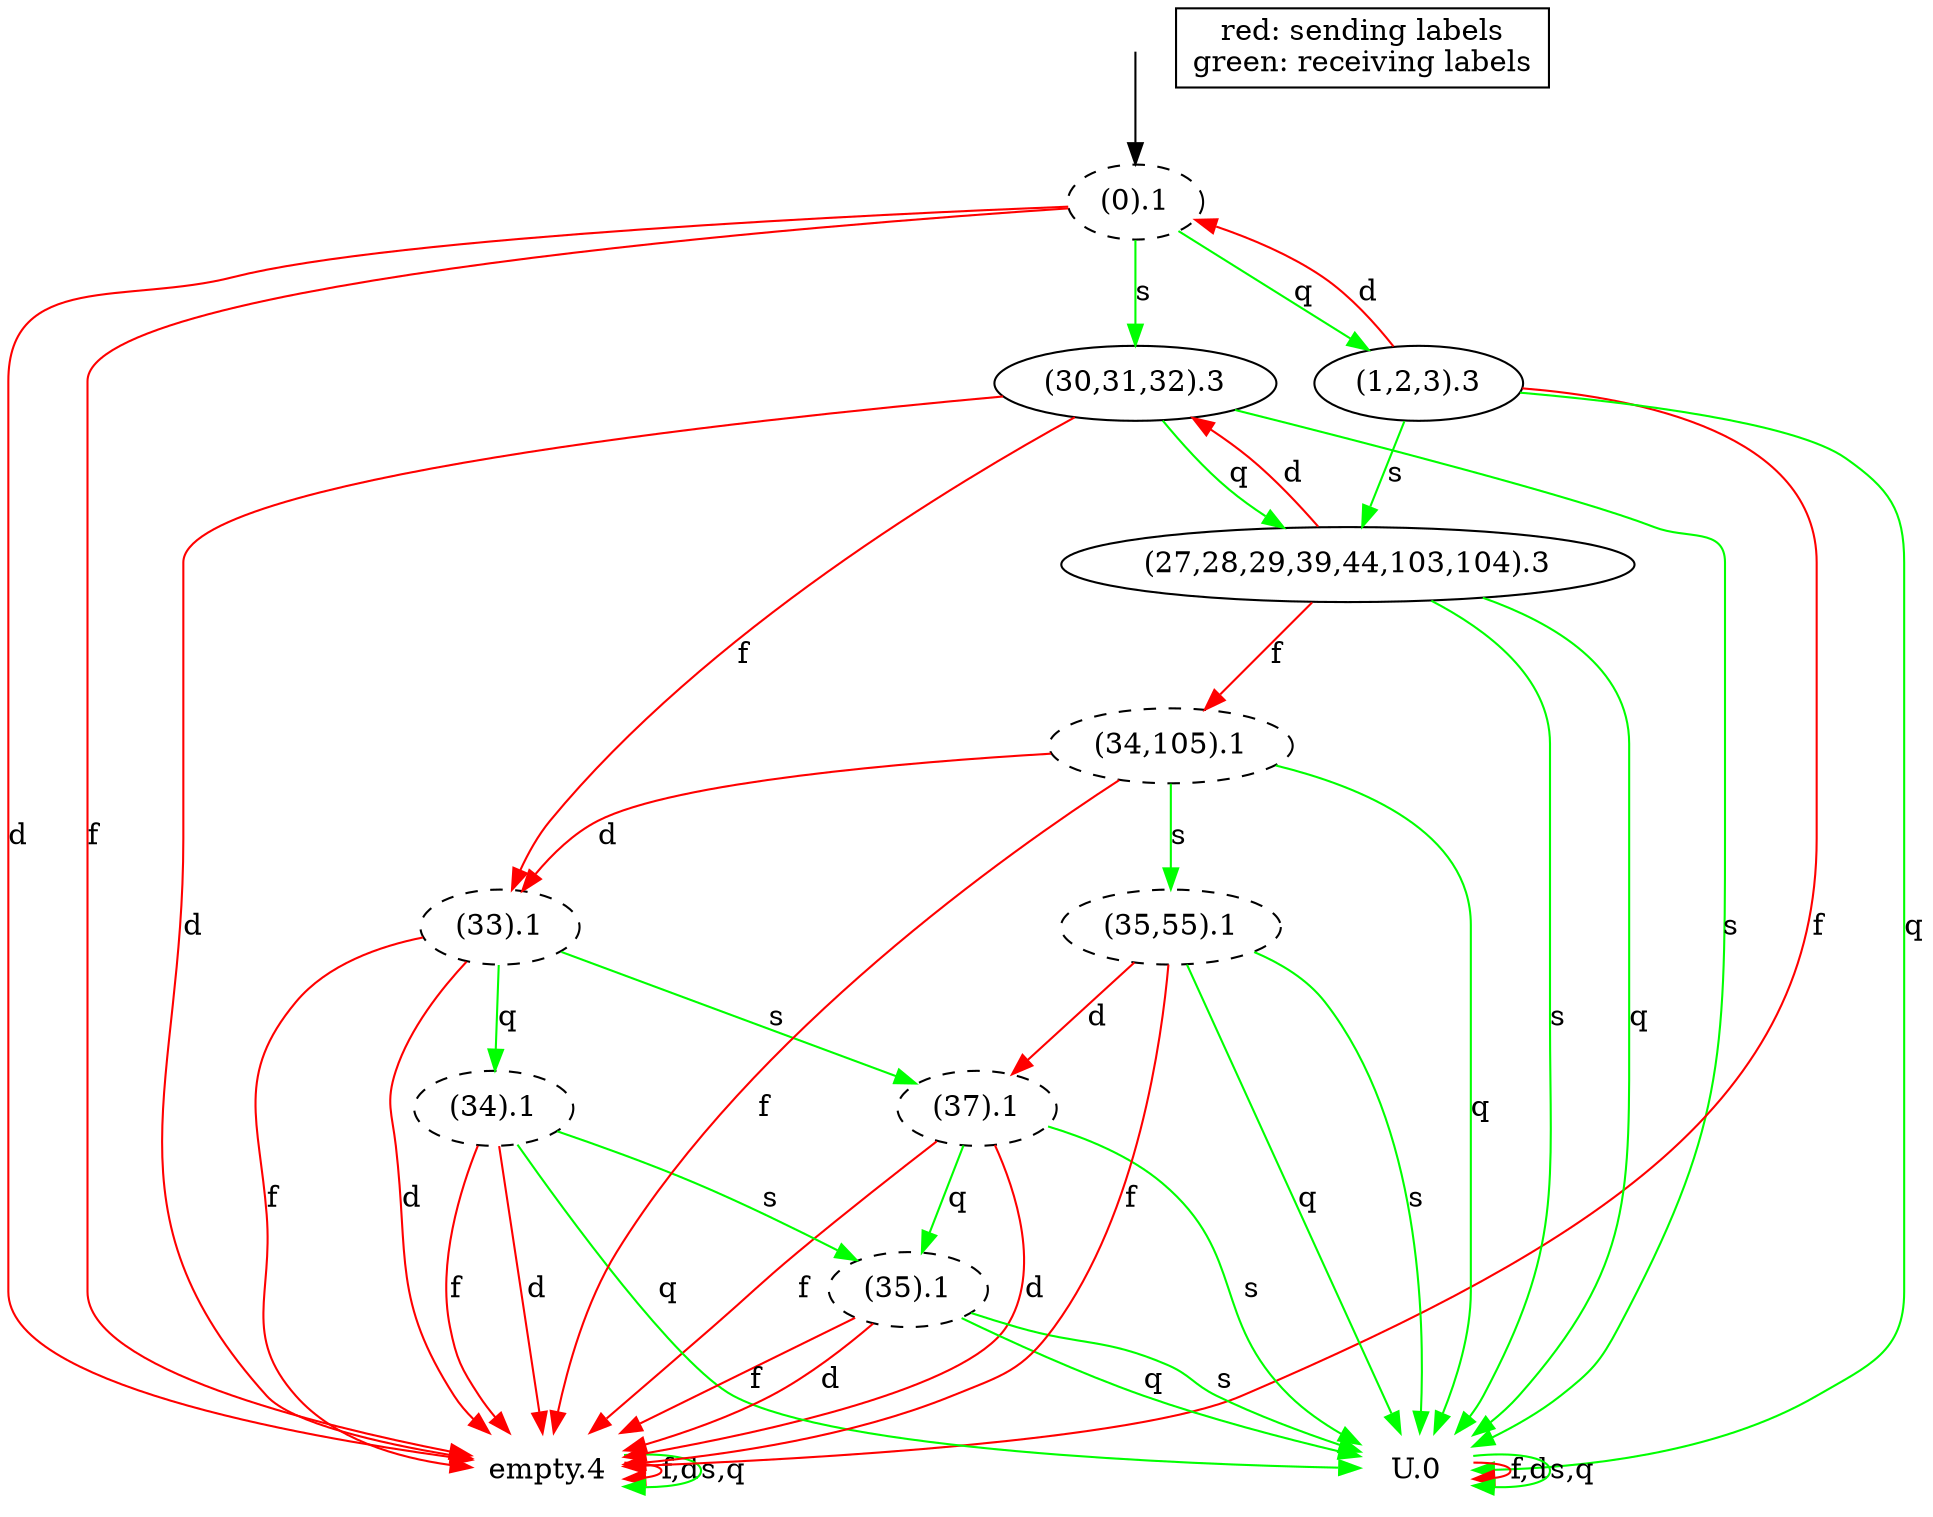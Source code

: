 /*
  generator:   BSD 1.0-unreleased
  input file:  S.owfn
  bound:             1
  #labels (total):   4
  #sending labels:   2
  #receiving labels: 2
  #nodes:            12
  computation time:  0 s
*/

digraph {
	initialNode [shape=point,label="",style=invis,weight=100];
	initialNode -> "(0).1";
	"(0).1" [style=dashed];
	"(0).1" -> "empty.4" [label="f",color=red];
	"(0).1" -> "empty.4" [label="d",color=red];
	"(0).1" -> "(30,31,32).3" [label="s",color=green];
	"(0).1" -> "(1,2,3).3" [label="q",color=green];
	"(30,31,32).3" -> "(33).1" [label="f",color=red];
	"(30,31,32).3" -> "empty.4" [label="d",color=red];
	"(30,31,32).3" -> "U.0" [label="s",color=green];
	"(30,31,32).3" -> "(27,28,29,39,44,103,104).3" [label="q",color=green];
	"(1,2,3).3" -> "empty.4" [label="f",color=red];
	"(1,2,3).3" -> "(0).1" [label="d",color=red];
	"(1,2,3).3" -> "(27,28,29,39,44,103,104).3" [label="s",color=green];
	"(1,2,3).3" -> "U.0" [label="q",color=green];
	"(33).1" [style=dashed];
	"(33).1" -> "empty.4" [label="f",color=red];
	"(33).1" -> "empty.4" [label="d",color=red];
	"(33).1" -> "(37).1" [label="s",color=green];
	"(33).1" -> "(34).1" [label="q",color=green];
	"(27,28,29,39,44,103,104).3" -> "(34,105).1" [label="f",color=red];
	"(27,28,29,39,44,103,104).3" -> "(30,31,32).3" [label="d",color=red];
	"(27,28,29,39,44,103,104).3" -> "U.0" [label="s",color=green];
	"(27,28,29,39,44,103,104).3" -> "U.0" [label="q",color=green];
	"(37).1" [style=dashed];
	"(37).1" -> "empty.4" [label="f",color=red];
	"(37).1" -> "empty.4" [label="d",color=red];
	"(37).1" -> "U.0" [label="s",color=green];
	"(37).1" -> "(35).1" [label="q",color=green];
	"(34).1" [style=dashed];
	"(34).1" -> "empty.4" [label="f",color=red];
	"(34).1" -> "empty.4" [label="d",color=red];
	"(34).1" -> "(35).1" [label="s",color=green];
	"(34).1" -> "U.0" [label="q",color=green];
	"(34,105).1" [style=dashed];
	"(34,105).1" -> "empty.4" [label="f",color=red];
	"(34,105).1" -> "(33).1" [label="d",color=red];
	"(34,105).1" -> "(35,55).1" [label="s",color=green];
	"(34,105).1" -> "U.0" [label="q",color=green];
	"(35).1" [style=dashed];
	"(35).1" -> "empty.4" [label="f",color=red];
	"(35).1" -> "empty.4" [label="d",color=red];
	"(35).1" -> "U.0" [label="s",color=green];
	"(35).1" -> "U.0" [label="q",color=green];
	"(35,55).1" [style=dashed];
	"(35,55).1" -> "empty.4" [label="f",color=red];
	"(35,55).1" -> "(37).1" [label="d",color=red];
	"(35,55).1" -> "U.0" [label="s",color=green];
	"(35,55).1" -> "U.0" [label="q",color=green];
	"U.0" [shape=plaintext];
	"U.0" -> "U.0" [label="f,d",color=red];
	"U.0" -> "U.0" [label="s,q",color=green];
	"empty.4" [shape=plaintext];
	"empty.4" -> "empty.4" [label="f,d",color=red];
	"empty.4" -> "empty.4" [label="s,q",color=green];
	footnote [shape=box,label="red: sending labels\ngreen: receiving labels"];
}

